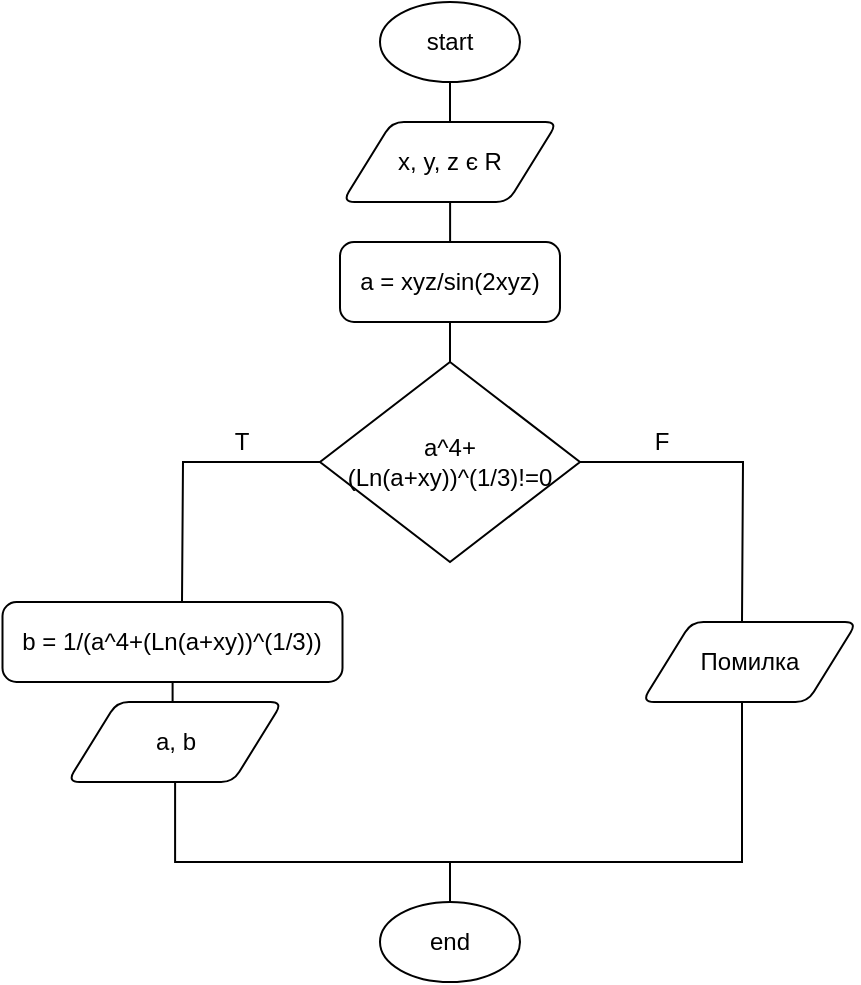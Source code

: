 <mxfile version="15.2.7" type="device" pages="2"><diagram id="ihGmjM2ha_m9KO6N3Rp2" name="Завдання 1"><mxGraphModel dx="1024" dy="592" grid="1" gridSize="10" guides="1" tooltips="1" connect="1" arrows="1" fold="1" page="1" pageScale="1" pageWidth="827" pageHeight="1169" math="0" shadow="0"><root><mxCell id="0"/><mxCell id="1" parent="0"/><mxCell id="oF4JbluHDegjP1A2AU95-4" style="edgeStyle=orthogonalEdgeStyle;rounded=0;orthogonalLoop=1;jettySize=auto;html=1;endArrow=none;endFill=0;" parent="1" source="oF4JbluHDegjP1A2AU95-1" target="oF4JbluHDegjP1A2AU95-3" edge="1"><mxGeometry relative="1" as="geometry"/></mxCell><mxCell id="oF4JbluHDegjP1A2AU95-1" value="start" style="strokeWidth=1;html=1;shape=mxgraph.flowchart.start_1;whiteSpace=wrap;" parent="1" vertex="1"><mxGeometry x="379" y="10" width="70" height="40" as="geometry"/></mxCell><mxCell id="oF4JbluHDegjP1A2AU95-2" value="end" style="strokeWidth=1;html=1;shape=mxgraph.flowchart.start_1;whiteSpace=wrap;" parent="1" vertex="1"><mxGeometry x="379" y="460" width="70" height="40" as="geometry"/></mxCell><mxCell id="oF4JbluHDegjP1A2AU95-6" style="edgeStyle=orthogonalEdgeStyle;rounded=0;orthogonalLoop=1;jettySize=auto;html=1;endArrow=none;endFill=0;" parent="1" source="oF4JbluHDegjP1A2AU95-3" target="oF4JbluHDegjP1A2AU95-5" edge="1"><mxGeometry relative="1" as="geometry"/></mxCell><mxCell id="oF4JbluHDegjP1A2AU95-3" value="x, y, z є R" style="shape=parallelogram;html=1;strokeWidth=1;perimeter=parallelogramPerimeter;whiteSpace=wrap;rounded=1;arcSize=12;size=0.23;" parent="1" vertex="1"><mxGeometry x="360.25" y="70" width="107.5" height="40" as="geometry"/></mxCell><mxCell id="uxsC86Lpqj7gMnDy3Zt9-2" style="edgeStyle=orthogonalEdgeStyle;rounded=0;orthogonalLoop=1;jettySize=auto;html=1;endArrow=none;endFill=0;" parent="1" source="oF4JbluHDegjP1A2AU95-5" target="uxsC86Lpqj7gMnDy3Zt9-1" edge="1"><mxGeometry relative="1" as="geometry"/></mxCell><mxCell id="oF4JbluHDegjP1A2AU95-5" value="a = xyz/sin(2xyz)" style="rounded=1;whiteSpace=wrap;html=1;absoluteArcSize=1;arcSize=14;strokeWidth=1;" parent="1" vertex="1"><mxGeometry x="359" y="130" width="110" height="40" as="geometry"/></mxCell><mxCell id="oF4JbluHDegjP1A2AU95-11" style="edgeStyle=orthogonalEdgeStyle;rounded=0;orthogonalLoop=1;jettySize=auto;html=1;endArrow=none;endFill=0;" parent="1" source="oF4JbluHDegjP1A2AU95-7" target="oF4JbluHDegjP1A2AU95-10" edge="1"><mxGeometry relative="1" as="geometry"/></mxCell><mxCell id="oF4JbluHDegjP1A2AU95-7" value="b = 1/(a^4+(Ln(a+xy))^(1/3))" style="rounded=1;whiteSpace=wrap;html=1;absoluteArcSize=1;arcSize=14;strokeWidth=1;" parent="1" vertex="1"><mxGeometry x="190.25" y="310" width="170" height="40" as="geometry"/></mxCell><mxCell id="oF4JbluHDegjP1A2AU95-12" style="edgeStyle=orthogonalEdgeStyle;rounded=0;orthogonalLoop=1;jettySize=auto;html=1;endArrow=none;endFill=0;" parent="1" source="oF4JbluHDegjP1A2AU95-10" target="oF4JbluHDegjP1A2AU95-2" edge="1"><mxGeometry relative="1" as="geometry"><Array as="points"><mxPoint x="277" y="440"/></Array></mxGeometry></mxCell><mxCell id="oF4JbluHDegjP1A2AU95-10" value="a, b" style="shape=parallelogram;html=1;strokeWidth=1;perimeter=parallelogramPerimeter;whiteSpace=wrap;rounded=1;arcSize=12;size=0.23;" parent="1" vertex="1"><mxGeometry x="222.75" y="360" width="107.5" height="40" as="geometry"/></mxCell><mxCell id="uxsC86Lpqj7gMnDy3Zt9-3" style="edgeStyle=orthogonalEdgeStyle;rounded=0;orthogonalLoop=1;jettySize=auto;html=1;endArrow=none;endFill=0;" parent="1" source="uxsC86Lpqj7gMnDy3Zt9-1" edge="1"><mxGeometry relative="1" as="geometry"><mxPoint x="280.0" y="310" as="targetPoint"/></mxGeometry></mxCell><mxCell id="uxsC86Lpqj7gMnDy3Zt9-4" style="edgeStyle=orthogonalEdgeStyle;rounded=0;orthogonalLoop=1;jettySize=auto;html=1;endArrow=none;endFill=0;" parent="1" source="uxsC86Lpqj7gMnDy3Zt9-1" edge="1"><mxGeometry relative="1" as="geometry"><mxPoint x="560" y="320" as="targetPoint"/></mxGeometry></mxCell><mxCell id="uxsC86Lpqj7gMnDy3Zt9-1" value="&lt;span&gt;a^4+(Ln(a+xy))^(1/3)!=0&lt;/span&gt;" style="strokeWidth=1;html=1;shape=mxgraph.flowchart.decision;whiteSpace=wrap;" parent="1" vertex="1"><mxGeometry x="349" y="190" width="130" height="100" as="geometry"/></mxCell><mxCell id="uxsC86Lpqj7gMnDy3Zt9-6" style="edgeStyle=orthogonalEdgeStyle;rounded=0;orthogonalLoop=1;jettySize=auto;html=1;endArrow=none;endFill=0;entryX=0.5;entryY=0;entryDx=0;entryDy=0;entryPerimeter=0;" parent="1" source="uxsC86Lpqj7gMnDy3Zt9-5" target="oF4JbluHDegjP1A2AU95-2" edge="1"><mxGeometry relative="1" as="geometry"><Array as="points"><mxPoint x="560" y="440"/><mxPoint x="414" y="440"/></Array><mxPoint x="414" y="480" as="targetPoint"/></mxGeometry></mxCell><mxCell id="uxsC86Lpqj7gMnDy3Zt9-5" value="Помилка" style="shape=parallelogram;html=1;strokeWidth=1;perimeter=parallelogramPerimeter;whiteSpace=wrap;rounded=1;arcSize=12;size=0.23;" parent="1" vertex="1"><mxGeometry x="510" y="320" width="107.5" height="40" as="geometry"/></mxCell><mxCell id="uxsC86Lpqj7gMnDy3Zt9-7" value="T" style="text;html=1;strokeColor=none;fillColor=none;align=center;verticalAlign=middle;whiteSpace=wrap;rounded=0;" parent="1" vertex="1"><mxGeometry x="290" y="220" width="40" height="20" as="geometry"/></mxCell><mxCell id="uxsC86Lpqj7gMnDy3Zt9-8" value="F" style="text;html=1;strokeColor=none;fillColor=none;align=center;verticalAlign=middle;whiteSpace=wrap;rounded=0;" parent="1" vertex="1"><mxGeometry x="500" y="220" width="40" height="20" as="geometry"/></mxCell></root></mxGraphModel></diagram><diagram id="WaG8_hOvGuy5YjNHOIcB" name="Завдання 2"><mxGraphModel dx="1205" dy="696" grid="1" gridSize="10" guides="1" tooltips="1" connect="1" arrows="1" fold="1" page="1" pageScale="1" pageWidth="827" pageHeight="1169" math="0" shadow="0"><root><mxCell id="lViMAv14XxrFkZdlzNnA-0"/><mxCell id="lViMAv14XxrFkZdlzNnA-1" parent="lViMAv14XxrFkZdlzNnA-0"/><mxCell id="lViMAv14XxrFkZdlzNnA-7" style="edgeStyle=orthogonalEdgeStyle;rounded=0;orthogonalLoop=1;jettySize=auto;html=1;endArrow=none;endFill=0;" parent="lViMAv14XxrFkZdlzNnA-1" source="lViMAv14XxrFkZdlzNnA-2" target="lViMAv14XxrFkZdlzNnA-3" edge="1"><mxGeometry relative="1" as="geometry"/></mxCell><mxCell id="lViMAv14XxrFkZdlzNnA-2" value="start" style="strokeWidth=1;html=1;shape=mxgraph.flowchart.start_1;whiteSpace=wrap;" parent="lViMAv14XxrFkZdlzNnA-1" vertex="1"><mxGeometry x="129" width="70" height="40" as="geometry"/></mxCell><mxCell id="lViMAv14XxrFkZdlzNnA-8" style="edgeStyle=orthogonalEdgeStyle;rounded=0;orthogonalLoop=1;jettySize=auto;html=1;endArrow=none;endFill=0;" parent="lViMAv14XxrFkZdlzNnA-1" source="lViMAv14XxrFkZdlzNnA-3" target="lViMAv14XxrFkZdlzNnA-5" edge="1"><mxGeometry relative="1" as="geometry"><Array as="points"><mxPoint x="164" y="105"/><mxPoint x="164" y="105"/></Array></mxGeometry></mxCell><mxCell id="lViMAv14XxrFkZdlzNnA-3" value="n, m є R" style="shape=parallelogram;html=1;strokeWidth=1;perimeter=parallelogramPerimeter;whiteSpace=wrap;rounded=1;arcSize=12;size=0.23;" parent="lViMAv14XxrFkZdlzNnA-1" vertex="1"><mxGeometry x="110.25" y="50" width="107.5" height="40" as="geometry"/></mxCell><mxCell id="lViMAv14XxrFkZdlzNnA-4" value="end" style="strokeWidth=1;html=1;shape=mxgraph.flowchart.start_1;whiteSpace=wrap;" parent="lViMAv14XxrFkZdlzNnA-1" vertex="1"><mxGeometry x="303" y="180" width="70" height="40" as="geometry"/></mxCell><mxCell id="lViMAv14XxrFkZdlzNnA-17" style="edgeStyle=orthogonalEdgeStyle;rounded=0;orthogonalLoop=1;jettySize=auto;html=1;endArrow=none;endFill=0;" parent="lViMAv14XxrFkZdlzNnA-1" source="lViMAv14XxrFkZdlzNnA-5" target="lViMAv14XxrFkZdlzNnA-16" edge="1"><mxGeometry relative="1" as="geometry"/></mxCell><mxCell id="lViMAv14XxrFkZdlzNnA-49" style="edgeStyle=orthogonalEdgeStyle;rounded=0;orthogonalLoop=1;jettySize=auto;html=1;endArrow=none;endFill=0;" parent="lViMAv14XxrFkZdlzNnA-1" source="lViMAv14XxrFkZdlzNnA-5" target="lViMAv14XxrFkZdlzNnA-4" edge="1"><mxGeometry relative="1" as="geometry"/></mxCell><mxCell id="lViMAv14XxrFkZdlzNnA-5" value="int i =n; i&amp;lt;=m; i++" style="shape=hexagon;perimeter=hexagonPerimeter2;whiteSpace=wrap;html=1;fixedSize=1;strokeWidth=1;" parent="lViMAv14XxrFkZdlzNnA-1" vertex="1"><mxGeometry x="106.5" y="120" width="115" height="50" as="geometry"/></mxCell><mxCell id="lViMAv14XxrFkZdlzNnA-11" style="edgeStyle=orthogonalEdgeStyle;rounded=0;orthogonalLoop=1;jettySize=auto;html=1;entryX=0.5;entryY=0;entryDx=0;entryDy=0;entryPerimeter=0;endArrow=none;endFill=0;" parent="lViMAv14XxrFkZdlzNnA-1" source="lViMAv14XxrFkZdlzNnA-6" target="lViMAv14XxrFkZdlzNnA-10" edge="1"><mxGeometry relative="1" as="geometry"/></mxCell><mxCell id="lViMAv14XxrFkZdlzNnA-21" value="" style="edgeStyle=orthogonalEdgeStyle;rounded=0;orthogonalLoop=1;jettySize=auto;html=1;endArrow=none;endFill=0;" parent="lViMAv14XxrFkZdlzNnA-1" source="lViMAv14XxrFkZdlzNnA-6" target="lViMAv14XxrFkZdlzNnA-16" edge="1"><mxGeometry relative="1" as="geometry"/></mxCell><mxCell id="lViMAv14XxrFkZdlzNnA-37" style="edgeStyle=orthogonalEdgeStyle;rounded=0;orthogonalLoop=1;jettySize=auto;html=1;endArrow=none;endFill=0;entryX=0.5;entryY=0;entryDx=0;entryDy=0;entryPerimeter=0;" parent="lViMAv14XxrFkZdlzNnA-1" source="lViMAv14XxrFkZdlzNnA-6" target="lViMAv14XxrFkZdlzNnA-36" edge="1"><mxGeometry relative="1" as="geometry"><Array as="points"><mxPoint x="507" y="285"/></Array></mxGeometry></mxCell><mxCell id="lViMAv14XxrFkZdlzNnA-6" value="int k = 1; k&amp;lt;i; k++" style="shape=hexagon;perimeter=hexagonPerimeter2;whiteSpace=wrap;html=1;fixedSize=1;strokeWidth=1;" parent="lViMAv14XxrFkZdlzNnA-1" vertex="1"><mxGeometry x="106.5" y="260" width="115" height="50" as="geometry"/></mxCell><mxCell id="lViMAv14XxrFkZdlzNnA-28" style="edgeStyle=orthogonalEdgeStyle;rounded=0;orthogonalLoop=1;jettySize=auto;html=1;endArrow=none;endFill=0;" parent="lViMAv14XxrFkZdlzNnA-1" source="lViMAv14XxrFkZdlzNnA-10" target="lViMAv14XxrFkZdlzNnA-27" edge="1"><mxGeometry relative="1" as="geometry"><Array as="points"><mxPoint x="260" y="370"/></Array></mxGeometry></mxCell><mxCell id="lViMAv14XxrFkZdlzNnA-34" style="edgeStyle=orthogonalEdgeStyle;rounded=0;orthogonalLoop=1;jettySize=auto;html=1;entryX=0.5;entryY=0;entryDx=0;entryDy=0;endArrow=none;endFill=0;" parent="lViMAv14XxrFkZdlzNnA-1" source="lViMAv14XxrFkZdlzNnA-10" target="lViMAv14XxrFkZdlzNnA-19" edge="1"><mxGeometry relative="1" as="geometry"><Array as="points"><mxPoint x="53" y="370"/></Array></mxGeometry></mxCell><mxCell id="lViMAv14XxrFkZdlzNnA-10" value="i%k==0" style="strokeWidth=1;html=1;shape=mxgraph.flowchart.decision;whiteSpace=wrap;" parent="lViMAv14XxrFkZdlzNnA-1" vertex="1"><mxGeometry x="122.25" y="340" width="83.5" height="60" as="geometry"/></mxCell><mxCell id="lViMAv14XxrFkZdlzNnA-14" value="F" style="text;html=1;strokeColor=none;fillColor=none;align=center;verticalAlign=middle;whiteSpace=wrap;rounded=0;" parent="lViMAv14XxrFkZdlzNnA-1" vertex="1"><mxGeometry x="205.75" y="350" width="40" height="20" as="geometry"/></mxCell><mxCell id="lViMAv14XxrFkZdlzNnA-15" value="T" style="text;html=1;strokeColor=none;fillColor=none;align=center;verticalAlign=middle;whiteSpace=wrap;rounded=0;" parent="lViMAv14XxrFkZdlzNnA-1" vertex="1"><mxGeometry x="70.25" y="350" width="40" height="20" as="geometry"/></mxCell><mxCell id="lViMAv14XxrFkZdlzNnA-16" value="sum = 0" style="rounded=1;whiteSpace=wrap;html=1;absoluteArcSize=1;arcSize=14;strokeWidth=1;" parent="lViMAv14XxrFkZdlzNnA-1" vertex="1"><mxGeometry x="120.25" y="180" width="87.5" height="40" as="geometry"/></mxCell><mxCell id="lViMAv14XxrFkZdlzNnA-29" style="edgeStyle=orthogonalEdgeStyle;rounded=0;orthogonalLoop=1;jettySize=auto;html=1;endArrow=none;endFill=0;" parent="lViMAv14XxrFkZdlzNnA-1" source="lViMAv14XxrFkZdlzNnA-19" target="lViMAv14XxrFkZdlzNnA-26" edge="1"><mxGeometry relative="1" as="geometry"/></mxCell><mxCell id="lViMAv14XxrFkZdlzNnA-19" value="sum= sum+k" style="rounded=1;whiteSpace=wrap;html=1;absoluteArcSize=1;arcSize=14;strokeWidth=1;" parent="lViMAv14XxrFkZdlzNnA-1" vertex="1"><mxGeometry x="9" y="400" width="87.5" height="40" as="geometry"/></mxCell><mxCell id="lViMAv14XxrFkZdlzNnA-26" value="1" style="ellipse;whiteSpace=wrap;html=1;aspect=fixed;" parent="lViMAv14XxrFkZdlzNnA-1" vertex="1"><mxGeometry x="33.38" y="450" width="38.75" height="38.75" as="geometry"/></mxCell><mxCell id="lViMAv14XxrFkZdlzNnA-27" value="1" style="ellipse;whiteSpace=wrap;html=1;aspect=fixed;" parent="lViMAv14XxrFkZdlzNnA-1" vertex="1"><mxGeometry x="240.25" y="388.75" width="38.75" height="38.75" as="geometry"/></mxCell><mxCell id="FkeROn19EE1_zY-IYUr8-28" style="edgeStyle=orthogonalEdgeStyle;rounded=0;orthogonalLoop=1;jettySize=auto;html=1;entryX=0;entryY=0.5;entryDx=0;entryDy=0;endArrow=none;endFill=0;" parent="lViMAv14XxrFkZdlzNnA-1" source="lViMAv14XxrFkZdlzNnA-30" target="lViMAv14XxrFkZdlzNnA-6" edge="1"><mxGeometry relative="1" as="geometry"/></mxCell><mxCell id="lViMAv14XxrFkZdlzNnA-30" value="1" style="ellipse;whiteSpace=wrap;html=1;aspect=fixed;" parent="lViMAv14XxrFkZdlzNnA-1" vertex="1"><mxGeometry x="9" y="265.63" width="38.75" height="38.75" as="geometry"/></mxCell><mxCell id="lViMAv14XxrFkZdlzNnA-44" style="edgeStyle=orthogonalEdgeStyle;rounded=0;orthogonalLoop=1;jettySize=auto;html=1;entryX=0.5;entryY=0;entryDx=0;entryDy=0;endArrow=none;endFill=0;" parent="lViMAv14XxrFkZdlzNnA-1" source="lViMAv14XxrFkZdlzNnA-36" target="lViMAv14XxrFkZdlzNnA-43" edge="1"><mxGeometry relative="1" as="geometry"/></mxCell><mxCell id="FkeROn19EE1_zY-IYUr8-16" style="edgeStyle=orthogonalEdgeStyle;rounded=0;orthogonalLoop=1;jettySize=auto;html=1;entryX=0.5;entryY=0;entryDx=0;entryDy=0;endArrow=none;endFill=0;" parent="lViMAv14XxrFkZdlzNnA-1" source="lViMAv14XxrFkZdlzNnA-36" target="FkeROn19EE1_zY-IYUr8-15" edge="1"><mxGeometry relative="1" as="geometry"/></mxCell><mxCell id="lViMAv14XxrFkZdlzNnA-36" value="sum&amp;lt;=m &amp;amp;&amp;amp; sum&amp;gt;=n" style="strokeWidth=1;html=1;shape=mxgraph.flowchart.decision;whiteSpace=wrap;" parent="lViMAv14XxrFkZdlzNnA-1" vertex="1"><mxGeometry x="460.63" y="300" width="93.5" height="80" as="geometry"/></mxCell><mxCell id="FkeROn19EE1_zY-IYUr8-26" style="edgeStyle=orthogonalEdgeStyle;rounded=0;orthogonalLoop=1;jettySize=auto;html=1;endArrow=none;endFill=0;" parent="lViMAv14XxrFkZdlzNnA-1" source="lViMAv14XxrFkZdlzNnA-39" target="FkeROn19EE1_zY-IYUr8-25" edge="1"><mxGeometry relative="1" as="geometry"/></mxCell><mxCell id="lViMAv14XxrFkZdlzNnA-39" value="i, sum" style="shape=parallelogram;html=1;strokeWidth=1;perimeter=parallelogramPerimeter;whiteSpace=wrap;rounded=1;arcSize=12;size=0.23;" parent="lViMAv14XxrFkZdlzNnA-1" vertex="1"><mxGeometry x="570.63" y="613.01" width="107.5" height="40" as="geometry"/></mxCell><mxCell id="lViMAv14XxrFkZdlzNnA-41" value="T" style="text;html=1;strokeColor=none;fillColor=none;align=center;verticalAlign=middle;whiteSpace=wrap;rounded=0;" parent="lViMAv14XxrFkZdlzNnA-1" vertex="1"><mxGeometry x="416.01" y="320" width="40" height="20" as="geometry"/></mxCell><mxCell id="lViMAv14XxrFkZdlzNnA-42" value="2" style="ellipse;whiteSpace=wrap;html=1;aspect=fixed;" parent="lViMAv14XxrFkZdlzNnA-1" vertex="1"><mxGeometry x="788.13" y="614.26" width="38.75" height="38.75" as="geometry"/></mxCell><mxCell id="lViMAv14XxrFkZdlzNnA-43" value="2" style="ellipse;whiteSpace=wrap;html=1;aspect=fixed;" parent="lViMAv14XxrFkZdlzNnA-1" vertex="1"><mxGeometry x="619" y="370" width="38.75" height="38.75" as="geometry"/></mxCell><mxCell id="FkeROn19EE1_zY-IYUr8-27" style="edgeStyle=orthogonalEdgeStyle;rounded=0;orthogonalLoop=1;jettySize=auto;html=1;entryX=0;entryY=0.5;entryDx=0;entryDy=0;endArrow=none;endFill=0;" parent="lViMAv14XxrFkZdlzNnA-1" source="lViMAv14XxrFkZdlzNnA-47" target="lViMAv14XxrFkZdlzNnA-5" edge="1"><mxGeometry relative="1" as="geometry"/></mxCell><mxCell id="lViMAv14XxrFkZdlzNnA-47" value="2" style="ellipse;whiteSpace=wrap;html=1;aspect=fixed;" parent="lViMAv14XxrFkZdlzNnA-1" vertex="1"><mxGeometry x="9" y="126.25" width="38.75" height="38.75" as="geometry"/></mxCell><mxCell id="lViMAv14XxrFkZdlzNnA-50" value="F" style="text;html=1;align=center;verticalAlign=middle;resizable=0;points=[];autosize=1;strokeColor=none;fillColor=none;" parent="lViMAv14XxrFkZdlzNnA-1" vertex="1"><mxGeometry x="570.63" y="320" width="20" height="20" as="geometry"/></mxCell><mxCell id="FkeROn19EE1_zY-IYUr8-0" style="edgeStyle=orthogonalEdgeStyle;rounded=0;orthogonalLoop=1;jettySize=auto;html=1;entryX=0.5;entryY=0;entryDx=0;entryDy=0;entryPerimeter=0;endArrow=none;endFill=0;" parent="lViMAv14XxrFkZdlzNnA-1" source="FkeROn19EE1_zY-IYUr8-1" target="FkeROn19EE1_zY-IYUr8-4" edge="1"><mxGeometry relative="1" as="geometry"/></mxCell><mxCell id="FkeROn19EE1_zY-IYUr8-20" style="edgeStyle=orthogonalEdgeStyle;rounded=0;orthogonalLoop=1;jettySize=auto;html=1;entryX=0.5;entryY=0;entryDx=0;entryDy=0;entryPerimeter=0;endArrow=none;endFill=0;" parent="lViMAv14XxrFkZdlzNnA-1" source="FkeROn19EE1_zY-IYUr8-1" target="FkeROn19EE1_zY-IYUr8-19" edge="1"><mxGeometry relative="1" as="geometry"/></mxCell><mxCell id="FkeROn19EE1_zY-IYUr8-1" value="int k = 1; k&amp;lt;sum; k++" style="shape=hexagon;perimeter=hexagonPerimeter2;whiteSpace=wrap;html=1;fixedSize=1;strokeWidth=1;" parent="lViMAv14XxrFkZdlzNnA-1" vertex="1"><mxGeometry x="348" y="441.25" width="126.51" height="50" as="geometry"/></mxCell><mxCell id="FkeROn19EE1_zY-IYUr8-2" style="edgeStyle=orthogonalEdgeStyle;rounded=0;orthogonalLoop=1;jettySize=auto;html=1;endArrow=none;endFill=0;" parent="lViMAv14XxrFkZdlzNnA-1" source="FkeROn19EE1_zY-IYUr8-4" target="FkeROn19EE1_zY-IYUr8-10" edge="1"><mxGeometry relative="1" as="geometry"/></mxCell><mxCell id="FkeROn19EE1_zY-IYUr8-13" style="edgeStyle=orthogonalEdgeStyle;rounded=0;orthogonalLoop=1;jettySize=auto;html=1;entryX=0.5;entryY=0;entryDx=0;entryDy=0;endArrow=none;endFill=0;" parent="lViMAv14XxrFkZdlzNnA-1" source="FkeROn19EE1_zY-IYUr8-4" target="FkeROn19EE1_zY-IYUr8-8" edge="1"><mxGeometry relative="1" as="geometry"/></mxCell><mxCell id="FkeROn19EE1_zY-IYUr8-4" value="i%k==0" style="strokeWidth=1;html=1;shape=mxgraph.flowchart.decision;whiteSpace=wrap;" parent="lViMAv14XxrFkZdlzNnA-1" vertex="1"><mxGeometry x="369.51" y="499.26" width="83.5" height="60" as="geometry"/></mxCell><mxCell id="FkeROn19EE1_zY-IYUr8-5" value="F" style="text;html=1;strokeColor=none;fillColor=none;align=center;verticalAlign=middle;whiteSpace=wrap;rounded=0;" parent="lViMAv14XxrFkZdlzNnA-1" vertex="1"><mxGeometry x="460.63" y="510" width="40" height="20" as="geometry"/></mxCell><mxCell id="FkeROn19EE1_zY-IYUr8-6" value="T" style="text;html=1;strokeColor=none;fillColor=none;align=center;verticalAlign=middle;whiteSpace=wrap;rounded=0;" parent="lViMAv14XxrFkZdlzNnA-1" vertex="1"><mxGeometry x="330.51" y="510" width="40" height="20" as="geometry"/></mxCell><mxCell id="FkeROn19EE1_zY-IYUr8-12" style="edgeStyle=orthogonalEdgeStyle;rounded=0;orthogonalLoop=1;jettySize=auto;html=1;endArrow=none;endFill=0;" parent="lViMAv14XxrFkZdlzNnA-1" source="FkeROn19EE1_zY-IYUr8-8" target="FkeROn19EE1_zY-IYUr8-9" edge="1"><mxGeometry relative="1" as="geometry"/></mxCell><mxCell id="FkeROn19EE1_zY-IYUr8-8" value="sum2= sum2+k" style="rounded=1;whiteSpace=wrap;html=1;absoluteArcSize=1;arcSize=14;strokeWidth=1;" parent="lViMAv14XxrFkZdlzNnA-1" vertex="1"><mxGeometry x="279" y="585" width="87.5" height="40" as="geometry"/></mxCell><mxCell id="FkeROn19EE1_zY-IYUr8-9" value="3" style="ellipse;whiteSpace=wrap;html=1;aspect=fixed;" parent="lViMAv14XxrFkZdlzNnA-1" vertex="1"><mxGeometry x="303" y="650" width="38.75" height="38.75" as="geometry"/></mxCell><mxCell id="FkeROn19EE1_zY-IYUr8-10" value="3" style="ellipse;whiteSpace=wrap;html=1;aspect=fixed;" parent="lViMAv14XxrFkZdlzNnA-1" vertex="1"><mxGeometry x="500.63" y="580" width="38.75" height="38.75" as="geometry"/></mxCell><mxCell id="FkeROn19EE1_zY-IYUr8-29" style="edgeStyle=orthogonalEdgeStyle;rounded=0;orthogonalLoop=1;jettySize=auto;html=1;entryX=0;entryY=0.5;entryDx=0;entryDy=0;endArrow=none;endFill=0;" parent="lViMAv14XxrFkZdlzNnA-1" source="FkeROn19EE1_zY-IYUr8-14" target="FkeROn19EE1_zY-IYUr8-1" edge="1"><mxGeometry relative="1" as="geometry"/></mxCell><mxCell id="FkeROn19EE1_zY-IYUr8-14" value="3" style="ellipse;whiteSpace=wrap;html=1;aspect=fixed;" parent="lViMAv14XxrFkZdlzNnA-1" vertex="1"><mxGeometry x="289" y="446.88" width="38.75" height="38.75" as="geometry"/></mxCell><mxCell id="FkeROn19EE1_zY-IYUr8-17" style="edgeStyle=orthogonalEdgeStyle;rounded=0;orthogonalLoop=1;jettySize=auto;html=1;endArrow=none;endFill=0;" parent="lViMAv14XxrFkZdlzNnA-1" source="FkeROn19EE1_zY-IYUr8-15" target="FkeROn19EE1_zY-IYUr8-1" edge="1"><mxGeometry relative="1" as="geometry"/></mxCell><mxCell id="FkeROn19EE1_zY-IYUr8-15" value="sum2 = 0" style="rounded=1;whiteSpace=wrap;html=1;absoluteArcSize=1;arcSize=14;strokeWidth=1;" parent="lViMAv14XxrFkZdlzNnA-1" vertex="1"><mxGeometry x="366.5" y="380" width="87.5" height="40" as="geometry"/></mxCell><mxCell id="FkeROn19EE1_zY-IYUr8-21" style="edgeStyle=orthogonalEdgeStyle;rounded=0;orthogonalLoop=1;jettySize=auto;html=1;endArrow=none;endFill=0;entryX=0.5;entryY=0;entryDx=0;entryDy=0;" parent="lViMAv14XxrFkZdlzNnA-1" source="FkeROn19EE1_zY-IYUr8-19" target="lViMAv14XxrFkZdlzNnA-39" edge="1"><mxGeometry relative="1" as="geometry"><mxPoint x="628.13" y="574.26" as="targetPoint"/><Array as="points"><mxPoint x="624.13" y="529.26"/></Array></mxGeometry></mxCell><mxCell id="FkeROn19EE1_zY-IYUr8-23" style="edgeStyle=orthogonalEdgeStyle;rounded=0;orthogonalLoop=1;jettySize=auto;html=1;endArrow=none;endFill=0;" parent="lViMAv14XxrFkZdlzNnA-1" source="FkeROn19EE1_zY-IYUr8-19" target="lViMAv14XxrFkZdlzNnA-42" edge="1"><mxGeometry relative="1" as="geometry"/></mxCell><mxCell id="FkeROn19EE1_zY-IYUr8-19" value="sum2==i" style="strokeWidth=1;html=1;shape=mxgraph.flowchart.decision;whiteSpace=wrap;" parent="lViMAv14XxrFkZdlzNnA-1" vertex="1"><mxGeometry x="678.13" y="499.26" width="83.5" height="60" as="geometry"/></mxCell><mxCell id="FkeROn19EE1_zY-IYUr8-22" value="T" style="text;html=1;strokeColor=none;fillColor=none;align=center;verticalAlign=middle;whiteSpace=wrap;rounded=0;" parent="lViMAv14XxrFkZdlzNnA-1" vertex="1"><mxGeometry x="629.76" y="513.52" width="40" height="20" as="geometry"/></mxCell><mxCell id="FkeROn19EE1_zY-IYUr8-24" value="F" style="text;html=1;align=center;verticalAlign=middle;resizable=0;points=[];autosize=1;strokeColor=none;fillColor=none;" parent="lViMAv14XxrFkZdlzNnA-1" vertex="1"><mxGeometry x="768.13" y="513.52" width="20" height="20" as="geometry"/></mxCell><mxCell id="FkeROn19EE1_zY-IYUr8-25" value="2" style="ellipse;whiteSpace=wrap;html=1;aspect=fixed;" parent="lViMAv14XxrFkZdlzNnA-1" vertex="1"><mxGeometry x="605.01" y="660" width="38.75" height="38.75" as="geometry"/></mxCell></root></mxGraphModel></diagram></mxfile>
